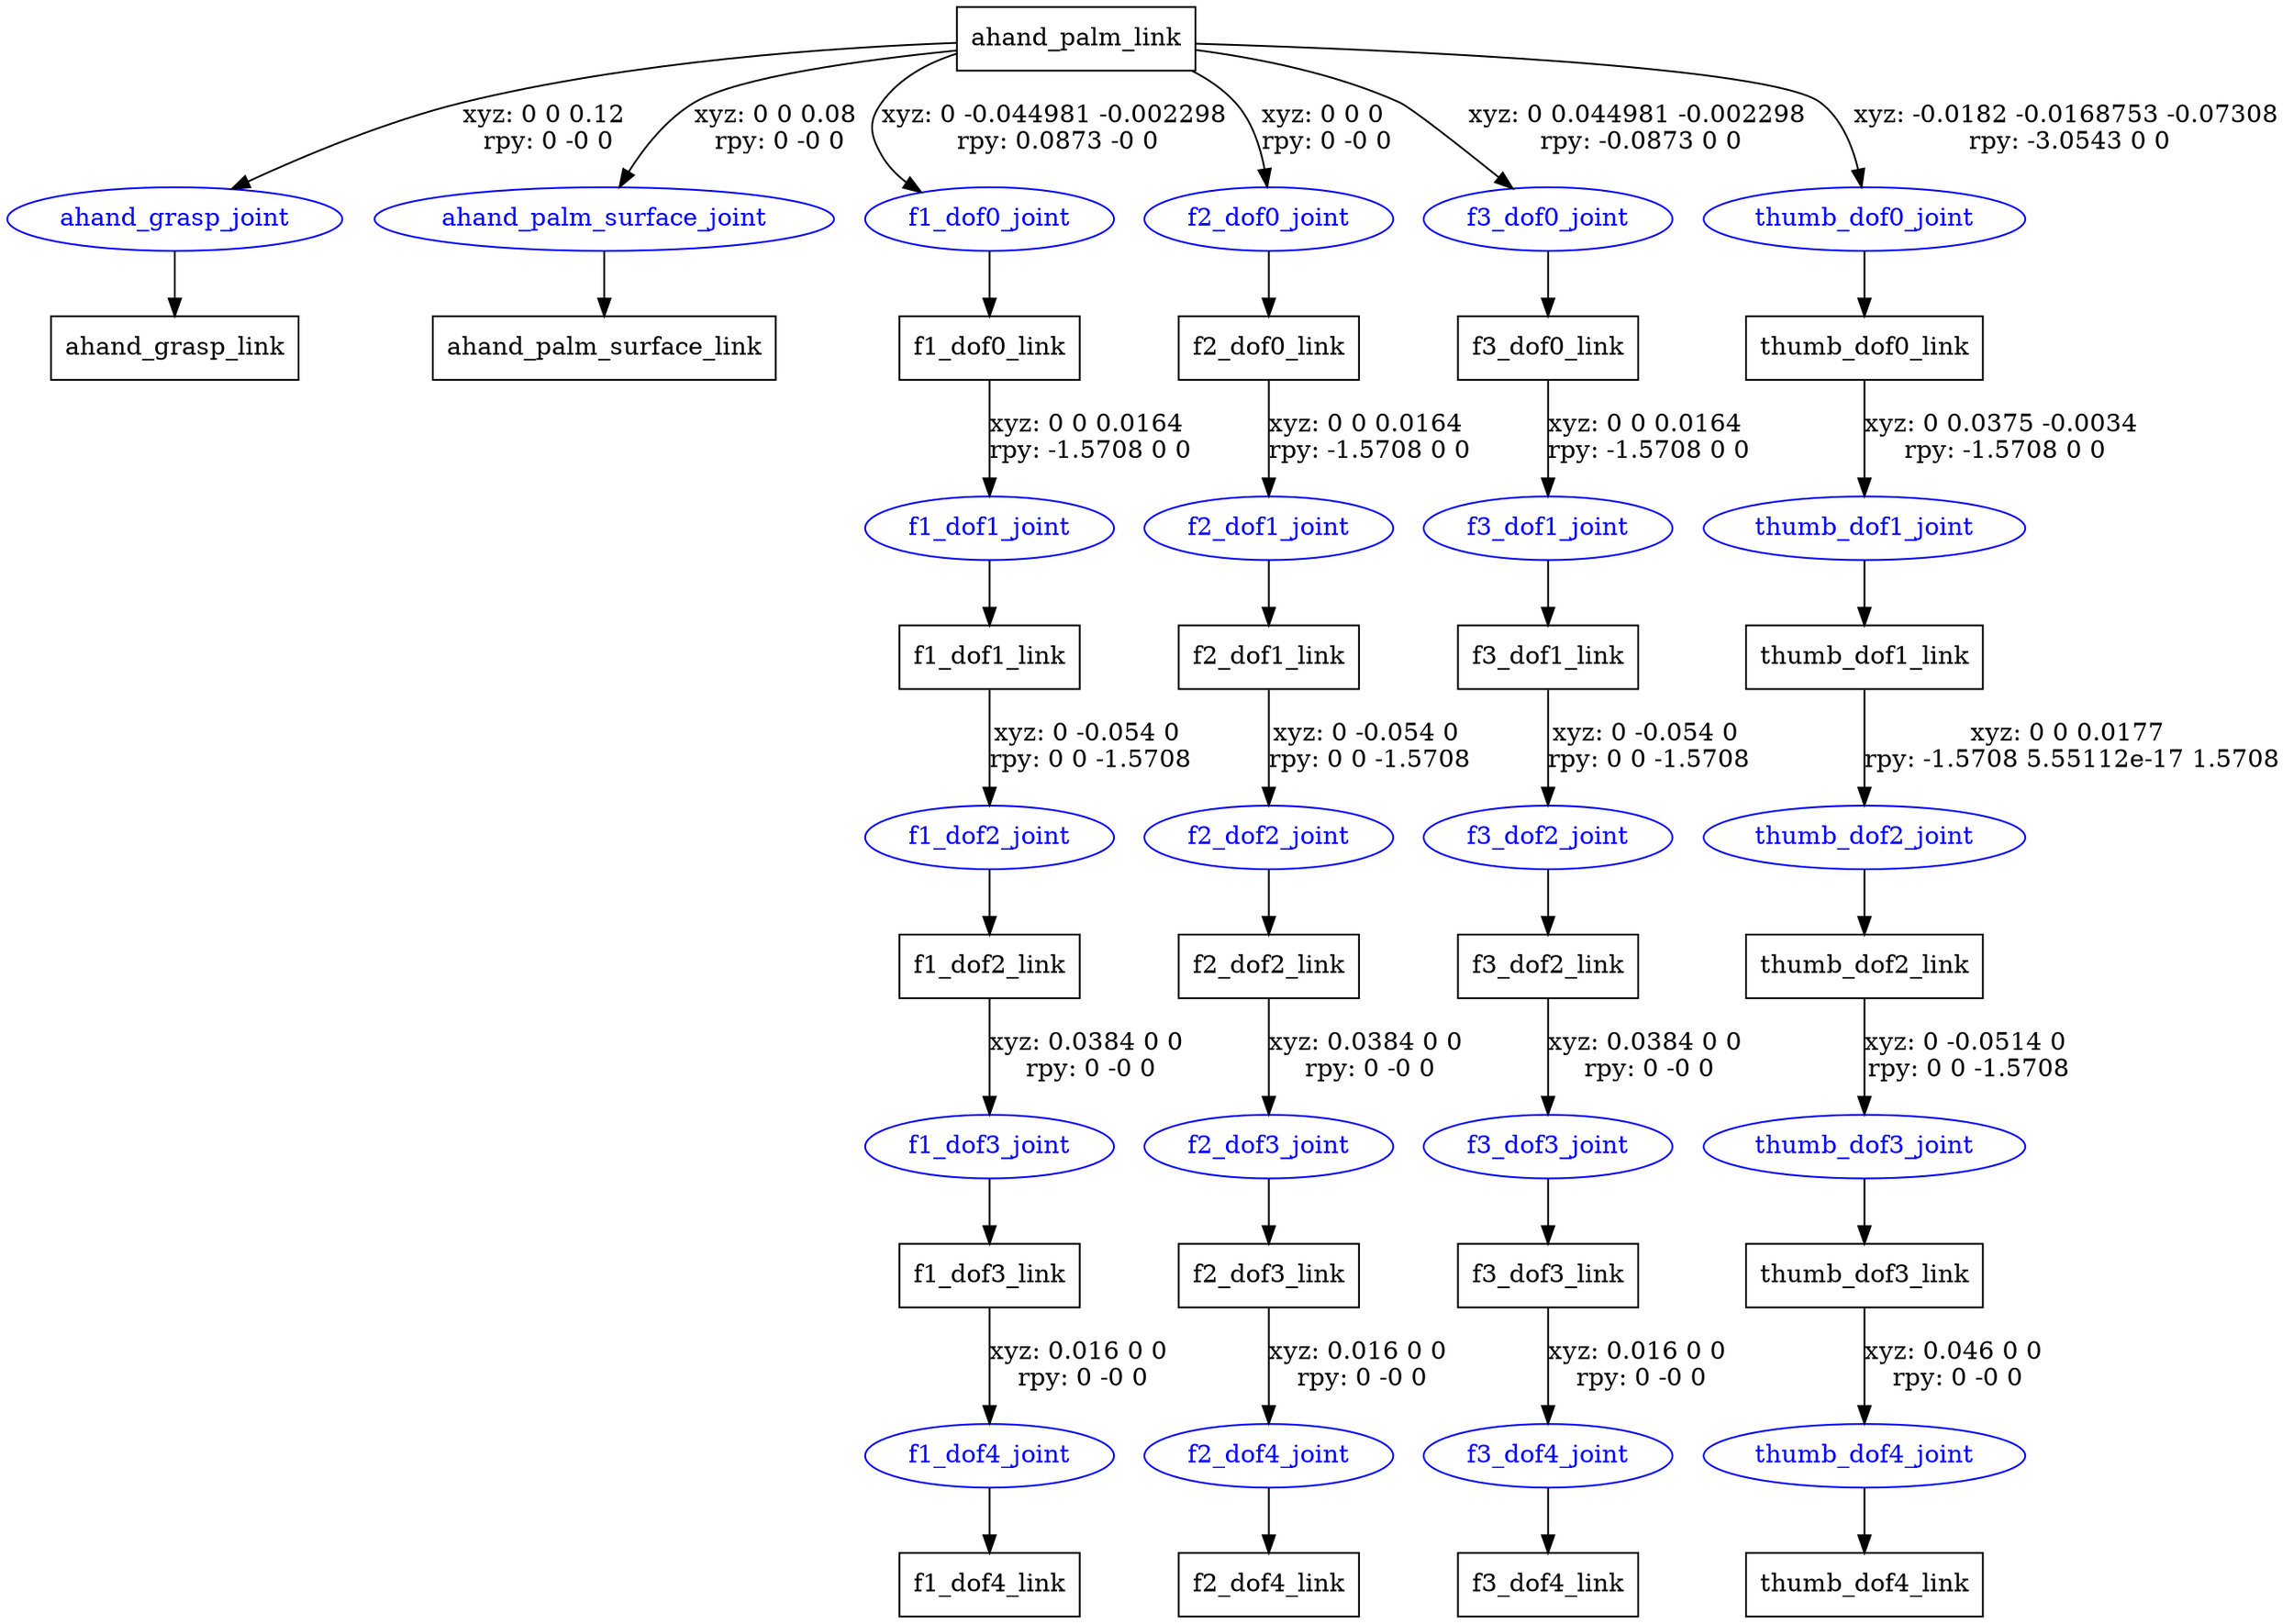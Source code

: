 digraph G {
node [shape=box];
"ahand_palm_link" [label="ahand_palm_link"];
"ahand_grasp_link" [label="ahand_grasp_link"];
"ahand_palm_surface_link" [label="ahand_palm_surface_link"];
"f1_dof0_link" [label="f1_dof0_link"];
"f1_dof1_link" [label="f1_dof1_link"];
"f1_dof2_link" [label="f1_dof2_link"];
"f1_dof3_link" [label="f1_dof3_link"];
"f1_dof4_link" [label="f1_dof4_link"];
"f2_dof0_link" [label="f2_dof0_link"];
"f2_dof1_link" [label="f2_dof1_link"];
"f2_dof2_link" [label="f2_dof2_link"];
"f2_dof3_link" [label="f2_dof3_link"];
"f2_dof4_link" [label="f2_dof4_link"];
"f3_dof0_link" [label="f3_dof0_link"];
"f3_dof1_link" [label="f3_dof1_link"];
"f3_dof2_link" [label="f3_dof2_link"];
"f3_dof3_link" [label="f3_dof3_link"];
"f3_dof4_link" [label="f3_dof4_link"];
"thumb_dof0_link" [label="thumb_dof0_link"];
"thumb_dof1_link" [label="thumb_dof1_link"];
"thumb_dof2_link" [label="thumb_dof2_link"];
"thumb_dof3_link" [label="thumb_dof3_link"];
"thumb_dof4_link" [label="thumb_dof4_link"];
node [shape=ellipse, color=blue, fontcolor=blue];
"ahand_palm_link" -> "ahand_grasp_joint" [label="xyz: 0 0 0.12 \nrpy: 0 -0 0"]
"ahand_grasp_joint" -> "ahand_grasp_link"
"ahand_palm_link" -> "ahand_palm_surface_joint" [label="xyz: 0 0 0.08 \nrpy: 0 -0 0"]
"ahand_palm_surface_joint" -> "ahand_palm_surface_link"
"ahand_palm_link" -> "f1_dof0_joint" [label="xyz: 0 -0.044981 -0.002298 \nrpy: 0.0873 -0 0"]
"f1_dof0_joint" -> "f1_dof0_link"
"f1_dof0_link" -> "f1_dof1_joint" [label="xyz: 0 0 0.0164 \nrpy: -1.5708 0 0"]
"f1_dof1_joint" -> "f1_dof1_link"
"f1_dof1_link" -> "f1_dof2_joint" [label="xyz: 0 -0.054 0 \nrpy: 0 0 -1.5708"]
"f1_dof2_joint" -> "f1_dof2_link"
"f1_dof2_link" -> "f1_dof3_joint" [label="xyz: 0.0384 0 0 \nrpy: 0 -0 0"]
"f1_dof3_joint" -> "f1_dof3_link"
"f1_dof3_link" -> "f1_dof4_joint" [label="xyz: 0.016 0 0 \nrpy: 0 -0 0"]
"f1_dof4_joint" -> "f1_dof4_link"
"ahand_palm_link" -> "f2_dof0_joint" [label="xyz: 0 0 0 \nrpy: 0 -0 0"]
"f2_dof0_joint" -> "f2_dof0_link"
"f2_dof0_link" -> "f2_dof1_joint" [label="xyz: 0 0 0.0164 \nrpy: -1.5708 0 0"]
"f2_dof1_joint" -> "f2_dof1_link"
"f2_dof1_link" -> "f2_dof2_joint" [label="xyz: 0 -0.054 0 \nrpy: 0 0 -1.5708"]
"f2_dof2_joint" -> "f2_dof2_link"
"f2_dof2_link" -> "f2_dof3_joint" [label="xyz: 0.0384 0 0 \nrpy: 0 -0 0"]
"f2_dof3_joint" -> "f2_dof3_link"
"f2_dof3_link" -> "f2_dof4_joint" [label="xyz: 0.016 0 0 \nrpy: 0 -0 0"]
"f2_dof4_joint" -> "f2_dof4_link"
"ahand_palm_link" -> "f3_dof0_joint" [label="xyz: 0 0.044981 -0.002298 \nrpy: -0.0873 0 0"]
"f3_dof0_joint" -> "f3_dof0_link"
"f3_dof0_link" -> "f3_dof1_joint" [label="xyz: 0 0 0.0164 \nrpy: -1.5708 0 0"]
"f3_dof1_joint" -> "f3_dof1_link"
"f3_dof1_link" -> "f3_dof2_joint" [label="xyz: 0 -0.054 0 \nrpy: 0 0 -1.5708"]
"f3_dof2_joint" -> "f3_dof2_link"
"f3_dof2_link" -> "f3_dof3_joint" [label="xyz: 0.0384 0 0 \nrpy: 0 -0 0"]
"f3_dof3_joint" -> "f3_dof3_link"
"f3_dof3_link" -> "f3_dof4_joint" [label="xyz: 0.016 0 0 \nrpy: 0 -0 0"]
"f3_dof4_joint" -> "f3_dof4_link"
"ahand_palm_link" -> "thumb_dof0_joint" [label="xyz: -0.0182 -0.0168753 -0.07308 \nrpy: -3.0543 0 0"]
"thumb_dof0_joint" -> "thumb_dof0_link"
"thumb_dof0_link" -> "thumb_dof1_joint" [label="xyz: 0 0.0375 -0.0034 \nrpy: -1.5708 0 0"]
"thumb_dof1_joint" -> "thumb_dof1_link"
"thumb_dof1_link" -> "thumb_dof2_joint" [label="xyz: 0 0 0.0177 \nrpy: -1.5708 5.55112e-17 1.5708"]
"thumb_dof2_joint" -> "thumb_dof2_link"
"thumb_dof2_link" -> "thumb_dof3_joint" [label="xyz: 0 -0.0514 0 \nrpy: 0 0 -1.5708"]
"thumb_dof3_joint" -> "thumb_dof3_link"
"thumb_dof3_link" -> "thumb_dof4_joint" [label="xyz: 0.046 0 0 \nrpy: 0 -0 0"]
"thumb_dof4_joint" -> "thumb_dof4_link"
}
